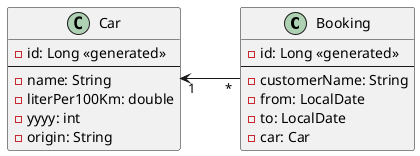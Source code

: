 @startuml

left to right direction
skinparam linetype ortho

class Booking {
  - id: Long <<generated>>
  --
  - customerName: String
  - from: LocalDate
  - to: LocalDate
  - car: Car
}
class Car {
  - id: Long <<generated>>
  --
  - name: String
  - literPer100Km: double
  - yyyy: int
  - origin: String
}

Car "1" <-- "*" Booking
@enduml
